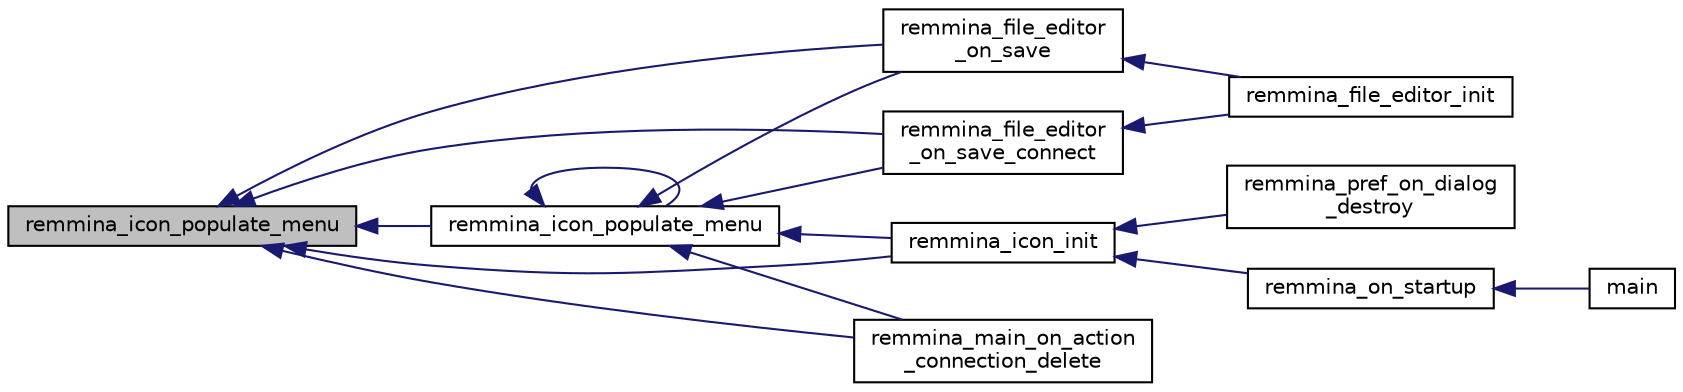 digraph "remmina_icon_populate_menu"
{
  edge [fontname="Helvetica",fontsize="10",labelfontname="Helvetica",labelfontsize="10"];
  node [fontname="Helvetica",fontsize="10",shape=record];
  rankdir="LR";
  Node4096 [label="remmina_icon_populate_menu",height=0.2,width=0.4,color="black", fillcolor="grey75", style="filled", fontcolor="black"];
  Node4096 -> Node4097 [dir="back",color="midnightblue",fontsize="10",style="solid",fontname="Helvetica"];
  Node4097 [label="remmina_file_editor\l_on_save",height=0.2,width=0.4,color="black", fillcolor="white", style="filled",URL="$remmina__file__editor_8c.html#ac2a5cf9cdcf640986e245eb04be9c4ad"];
  Node4097 -> Node4098 [dir="back",color="midnightblue",fontsize="10",style="solid",fontname="Helvetica"];
  Node4098 [label="remmina_file_editor_init",height=0.2,width=0.4,color="black", fillcolor="white", style="filled",URL="$remmina__file__editor_8c.html#a9afd8d41c66f547320930eb331f3124d"];
  Node4096 -> Node4099 [dir="back",color="midnightblue",fontsize="10",style="solid",fontname="Helvetica"];
  Node4099 [label="remmina_file_editor\l_on_save_connect",height=0.2,width=0.4,color="black", fillcolor="white", style="filled",URL="$remmina__file__editor_8c.html#a57224f3f69f04f398de563b71be6b18e"];
  Node4099 -> Node4098 [dir="back",color="midnightblue",fontsize="10",style="solid",fontname="Helvetica"];
  Node4096 -> Node4100 [dir="back",color="midnightblue",fontsize="10",style="solid",fontname="Helvetica"];
  Node4100 [label="remmina_icon_populate_menu",height=0.2,width=0.4,color="black", fillcolor="white", style="filled",URL="$remmina__icon_8h.html#af80ed314f91d653237249d839c7fc3b2"];
  Node4100 -> Node4097 [dir="back",color="midnightblue",fontsize="10",style="solid",fontname="Helvetica"];
  Node4100 -> Node4099 [dir="back",color="midnightblue",fontsize="10",style="solid",fontname="Helvetica"];
  Node4100 -> Node4100 [dir="back",color="midnightblue",fontsize="10",style="solid",fontname="Helvetica"];
  Node4100 -> Node4101 [dir="back",color="midnightblue",fontsize="10",style="solid",fontname="Helvetica"];
  Node4101 [label="remmina_icon_init",height=0.2,width=0.4,color="black", fillcolor="white", style="filled",URL="$remmina__icon_8h.html#a741c81815e562f40672c4485172306d6"];
  Node4101 -> Node4102 [dir="back",color="midnightblue",fontsize="10",style="solid",fontname="Helvetica"];
  Node4102 [label="remmina_on_startup",height=0.2,width=0.4,color="black", fillcolor="white", style="filled",URL="$remmina_8c.html#a26d2c20be18ff44f239b756f1d5be01a"];
  Node4102 -> Node4103 [dir="back",color="midnightblue",fontsize="10",style="solid",fontname="Helvetica"];
  Node4103 [label="main",height=0.2,width=0.4,color="black", fillcolor="white", style="filled",URL="$remmina_8c.html#a0ddf1224851353fc92bfbff6f499fa97"];
  Node4101 -> Node4104 [dir="back",color="midnightblue",fontsize="10",style="solid",fontname="Helvetica"];
  Node4104 [label="remmina_pref_on_dialog\l_destroy",height=0.2,width=0.4,color="black", fillcolor="white", style="filled",URL="$remmina__pref__dialog_8c.html#ab9776574663e2c3fcb793ec70887336d"];
  Node4100 -> Node4105 [dir="back",color="midnightblue",fontsize="10",style="solid",fontname="Helvetica"];
  Node4105 [label="remmina_main_on_action\l_connection_delete",height=0.2,width=0.4,color="black", fillcolor="white", style="filled",URL="$remmina__main_8c.html#aa0cd57e00874ae6ca8b0ee83213267da"];
  Node4096 -> Node4101 [dir="back",color="midnightblue",fontsize="10",style="solid",fontname="Helvetica"];
  Node4096 -> Node4105 [dir="back",color="midnightblue",fontsize="10",style="solid",fontname="Helvetica"];
}
